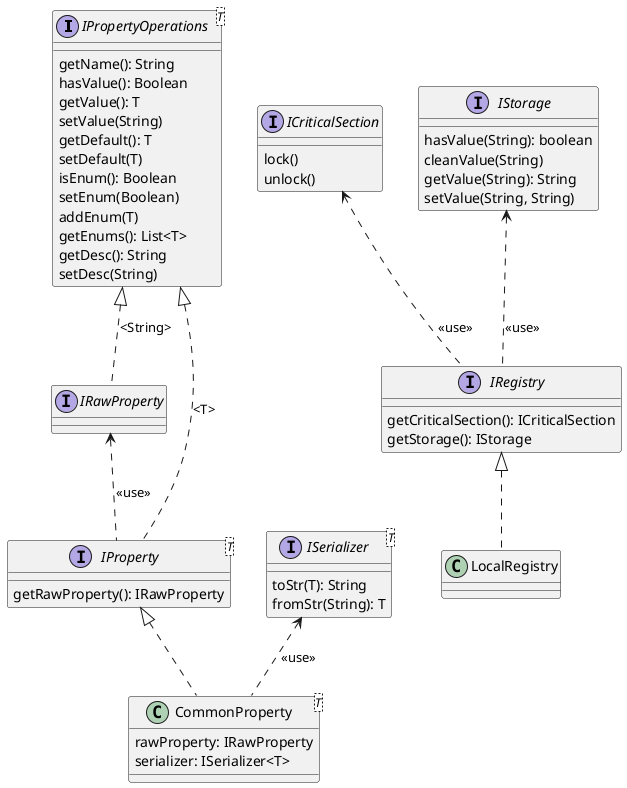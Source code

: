 @startuml
'https://plantuml.com/class-diagram

interface IPropertyOperations<T> {
    getName(): String
    hasValue(): Boolean
    getValue(): T
    setValue(String)
    getDefault(): T
    setDefault(T)
    isEnum(): Boolean
    setEnum(Boolean)
    addEnum(T)
    getEnums(): List<T>
    getDesc(): String
    setDesc(String)
}

interface IRawProperty
IPropertyOperations <|.. IRawProperty: <String>

interface ISerializer<T> {
    toStr(T): String
    fromStr(String): T
}

interface IProperty<T> {
    getRawProperty(): IRawProperty
}
IPropertyOperations <|.. IProperty: <T>
IRawProperty <.. IProperty: <<use>>

interface ICriticalSection {
    lock()
    unlock()
}

interface IStorage {
    hasValue(String): boolean
    cleanValue(String)
    getValue(String): String
    setValue(String, String)
}

interface IRegistry {
    getCriticalSection(): ICriticalSection
    getStorage(): IStorage
}
ICriticalSection <.. IRegistry: <<use>>
IStorage         <.. IRegistry: <<use>>




class LocalRegistry implements IRegistry

class CommonProperty<T> implements IProperty {
    rawProperty: IRawProperty
    serializer: ISerializer<T>
}
ISerializer <.. CommonProperty: <<use>>

@enduml